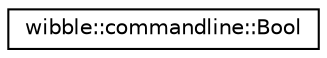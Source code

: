 digraph G
{
  edge [fontname="Helvetica",fontsize="10",labelfontname="Helvetica",labelfontsize="10"];
  node [fontname="Helvetica",fontsize="10",shape=record];
  rankdir="LR";
  Node1 [label="wibble::commandline::Bool",height=0.2,width=0.4,color="black", fillcolor="white", style="filled",URL="$structwibble_1_1commandline_1_1Bool.html"];
}
